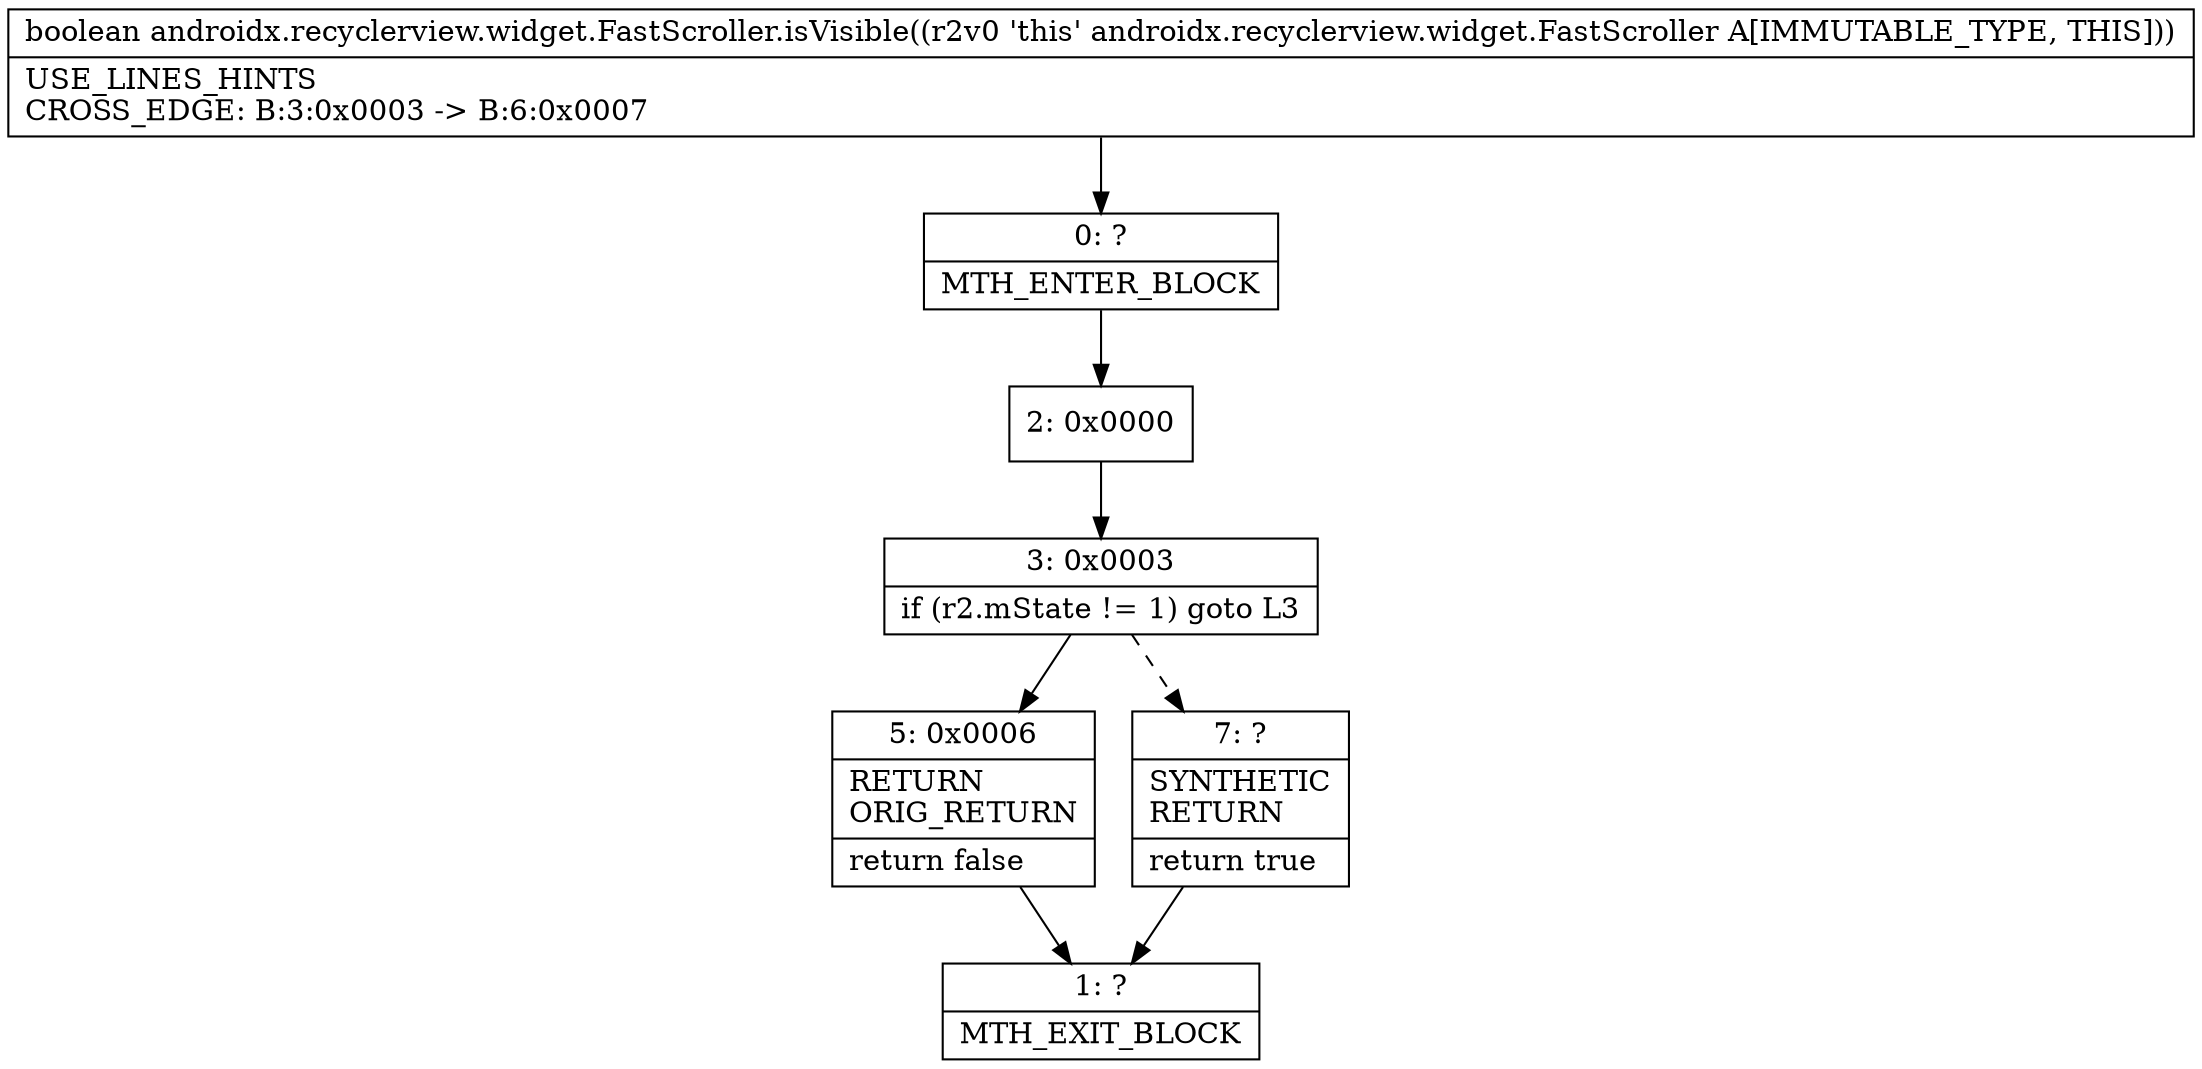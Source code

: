 digraph "CFG forandroidx.recyclerview.widget.FastScroller.isVisible()Z" {
Node_0 [shape=record,label="{0\:\ ?|MTH_ENTER_BLOCK\l}"];
Node_2 [shape=record,label="{2\:\ 0x0000}"];
Node_3 [shape=record,label="{3\:\ 0x0003|if (r2.mState != 1) goto L3\l}"];
Node_5 [shape=record,label="{5\:\ 0x0006|RETURN\lORIG_RETURN\l|return false\l}"];
Node_1 [shape=record,label="{1\:\ ?|MTH_EXIT_BLOCK\l}"];
Node_7 [shape=record,label="{7\:\ ?|SYNTHETIC\lRETURN\l|return true\l}"];
MethodNode[shape=record,label="{boolean androidx.recyclerview.widget.FastScroller.isVisible((r2v0 'this' androidx.recyclerview.widget.FastScroller A[IMMUTABLE_TYPE, THIS]))  | USE_LINES_HINTS\lCROSS_EDGE: B:3:0x0003 \-\> B:6:0x0007\l}"];
MethodNode -> Node_0;Node_0 -> Node_2;
Node_2 -> Node_3;
Node_3 -> Node_5;
Node_3 -> Node_7[style=dashed];
Node_5 -> Node_1;
Node_7 -> Node_1;
}

